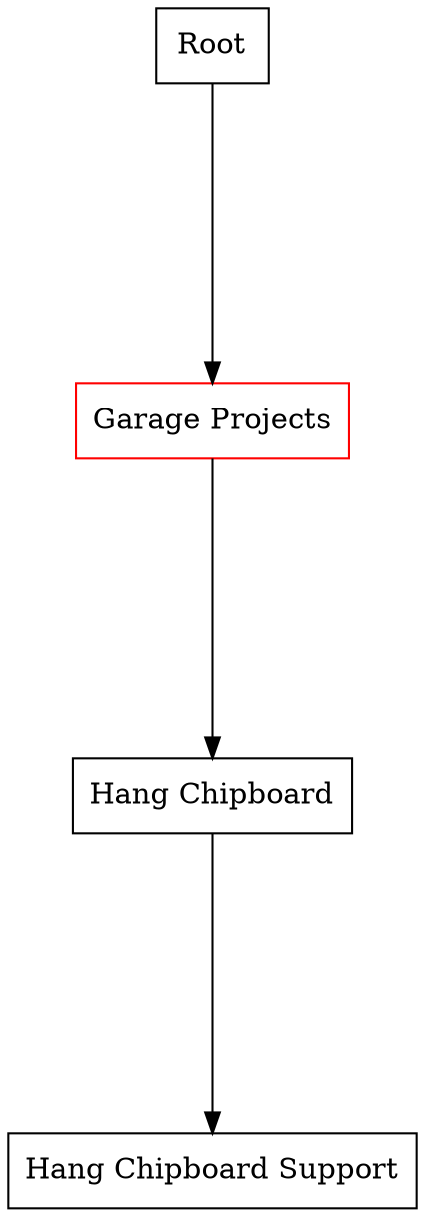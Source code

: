 digraph G { 
  ranksep=2.0 
    nodesep=2.0 
    overlap="false" 

    node [color="black", shape="rectangle"] 

    "R" [label="Root",color="black"] 

    "G" [label="Garage Projects",color="red"] 
    "HCB" [label="Hang Chipboard",color="black"] 
    "HCBS" [label="Hang Chipboard Support",color="black"] 

    "R" -> "G"
    "G" -> "HCB"
    "HCB" -> "HCBS"
}
